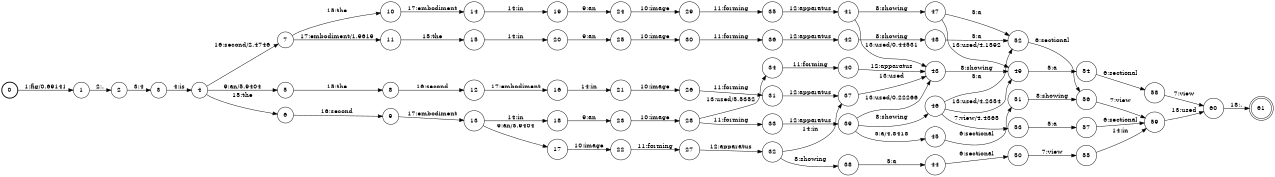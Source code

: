 digraph FST {
rankdir = LR;
size = "8.5,11";
label = "";
center = 1;
orientation = Portrait;
ranksep = "0.4";
nodesep = "0.25";
0 [label = "0", shape = circle, style = bold, fontsize = 14]
	0 -> 1 [label = "1:fig/0.69141", fontsize = 14];
1 [label = "1", shape = circle, style = solid, fontsize = 14]
	1 -> 2 [label = "2:.", fontsize = 14];
2 [label = "2", shape = circle, style = solid, fontsize = 14]
	2 -> 3 [label = "3:4", fontsize = 14];
3 [label = "3", shape = circle, style = solid, fontsize = 14]
	3 -> 4 [label = "4:is", fontsize = 14];
4 [label = "4", shape = circle, style = solid, fontsize = 14]
	4 -> 5 [label = "9:an/5.9404", fontsize = 14];
	4 -> 6 [label = "15:the", fontsize = 14];
	4 -> 7 [label = "16:second/2.4746", fontsize = 14];
5 [label = "5", shape = circle, style = solid, fontsize = 14]
	5 -> 8 [label = "15:the", fontsize = 14];
6 [label = "6", shape = circle, style = solid, fontsize = 14]
	6 -> 9 [label = "16:second", fontsize = 14];
7 [label = "7", shape = circle, style = solid, fontsize = 14]
	7 -> 10 [label = "15:the", fontsize = 14];
	7 -> 11 [label = "17:embodiment/1.9619", fontsize = 14];
8 [label = "8", shape = circle, style = solid, fontsize = 14]
	8 -> 12 [label = "16:second", fontsize = 14];
9 [label = "9", shape = circle, style = solid, fontsize = 14]
	9 -> 13 [label = "17:embodiment", fontsize = 14];
10 [label = "10", shape = circle, style = solid, fontsize = 14]
	10 -> 14 [label = "17:embodiment", fontsize = 14];
11 [label = "11", shape = circle, style = solid, fontsize = 14]
	11 -> 15 [label = "15:the", fontsize = 14];
12 [label = "12", shape = circle, style = solid, fontsize = 14]
	12 -> 16 [label = "17:embodiment", fontsize = 14];
13 [label = "13", shape = circle, style = solid, fontsize = 14]
	13 -> 17 [label = "9:an/5.9404", fontsize = 14];
	13 -> 18 [label = "14:in", fontsize = 14];
14 [label = "14", shape = circle, style = solid, fontsize = 14]
	14 -> 19 [label = "14:in", fontsize = 14];
15 [label = "15", shape = circle, style = solid, fontsize = 14]
	15 -> 20 [label = "14:in", fontsize = 14];
16 [label = "16", shape = circle, style = solid, fontsize = 14]
	16 -> 21 [label = "14:in", fontsize = 14];
17 [label = "17", shape = circle, style = solid, fontsize = 14]
	17 -> 22 [label = "10:image", fontsize = 14];
18 [label = "18", shape = circle, style = solid, fontsize = 14]
	18 -> 23 [label = "9:an", fontsize = 14];
19 [label = "19", shape = circle, style = solid, fontsize = 14]
	19 -> 24 [label = "9:an", fontsize = 14];
20 [label = "20", shape = circle, style = solid, fontsize = 14]
	20 -> 25 [label = "9:an", fontsize = 14];
21 [label = "21", shape = circle, style = solid, fontsize = 14]
	21 -> 26 [label = "10:image", fontsize = 14];
22 [label = "22", shape = circle, style = solid, fontsize = 14]
	22 -> 27 [label = "11:forming", fontsize = 14];
23 [label = "23", shape = circle, style = solid, fontsize = 14]
	23 -> 28 [label = "10:image", fontsize = 14];
24 [label = "24", shape = circle, style = solid, fontsize = 14]
	24 -> 29 [label = "10:image", fontsize = 14];
25 [label = "25", shape = circle, style = solid, fontsize = 14]
	25 -> 30 [label = "10:image", fontsize = 14];
26 [label = "26", shape = circle, style = solid, fontsize = 14]
	26 -> 31 [label = "11:forming", fontsize = 14];
27 [label = "27", shape = circle, style = solid, fontsize = 14]
	27 -> 32 [label = "12:apparatus", fontsize = 14];
28 [label = "28", shape = circle, style = solid, fontsize = 14]
	28 -> 33 [label = "11:forming", fontsize = 14];
	28 -> 34 [label = "13:used/5.5352", fontsize = 14];
29 [label = "29", shape = circle, style = solid, fontsize = 14]
	29 -> 35 [label = "11:forming", fontsize = 14];
30 [label = "30", shape = circle, style = solid, fontsize = 14]
	30 -> 36 [label = "11:forming", fontsize = 14];
31 [label = "31", shape = circle, style = solid, fontsize = 14]
	31 -> 37 [label = "12:apparatus", fontsize = 14];
32 [label = "32", shape = circle, style = solid, fontsize = 14]
	32 -> 38 [label = "8:showing", fontsize = 14];
	32 -> 37 [label = "14:in", fontsize = 14];
33 [label = "33", shape = circle, style = solid, fontsize = 14]
	33 -> 39 [label = "12:apparatus", fontsize = 14];
34 [label = "34", shape = circle, style = solid, fontsize = 14]
	34 -> 40 [label = "11:forming", fontsize = 14];
35 [label = "35", shape = circle, style = solid, fontsize = 14]
	35 -> 41 [label = "12:apparatus", fontsize = 14];
36 [label = "36", shape = circle, style = solid, fontsize = 14]
	36 -> 42 [label = "12:apparatus", fontsize = 14];
37 [label = "37", shape = circle, style = solid, fontsize = 14]
	37 -> 43 [label = "13:used", fontsize = 14];
38 [label = "38", shape = circle, style = solid, fontsize = 14]
	38 -> 44 [label = "5:a", fontsize = 14];
39 [label = "39", shape = circle, style = solid, fontsize = 14]
	39 -> 45 [label = "5:a/4.8418", fontsize = 14];
	39 -> 46 [label = "8:showing", fontsize = 14];
	39 -> 43 [label = "13:used/0.22266", fontsize = 14];
40 [label = "40", shape = circle, style = solid, fontsize = 14]
	40 -> 43 [label = "12:apparatus", fontsize = 14];
41 [label = "41", shape = circle, style = solid, fontsize = 14]
	41 -> 47 [label = "8:showing", fontsize = 14];
	41 -> 43 [label = "13:used/0.44531", fontsize = 14];
42 [label = "42", shape = circle, style = solid, fontsize = 14]
	42 -> 48 [label = "8:showing", fontsize = 14];
43 [label = "43", shape = circle, style = solid, fontsize = 14]
	43 -> 49 [label = "8:showing", fontsize = 14];
44 [label = "44", shape = circle, style = solid, fontsize = 14]
	44 -> 50 [label = "6:sectional", fontsize = 14];
45 [label = "45", shape = circle, style = solid, fontsize = 14]
	45 -> 51 [label = "6:sectional", fontsize = 14];
46 [label = "46", shape = circle, style = solid, fontsize = 14]
	46 -> 52 [label = "5:a", fontsize = 14];
	46 -> 53 [label = "7:view/4.4365", fontsize = 14];
	46 -> 49 [label = "13:used/4.2354", fontsize = 14];
47 [label = "47", shape = circle, style = solid, fontsize = 14]
	47 -> 52 [label = "5:a", fontsize = 14];
	47 -> 49 [label = "13:used/4.1592", fontsize = 14];
48 [label = "48", shape = circle, style = solid, fontsize = 14]
	48 -> 52 [label = "5:a", fontsize = 14];
49 [label = "49", shape = circle, style = solid, fontsize = 14]
	49 -> 54 [label = "5:a", fontsize = 14];
50 [label = "50", shape = circle, style = solid, fontsize = 14]
	50 -> 55 [label = "7:view", fontsize = 14];
51 [label = "51", shape = circle, style = solid, fontsize = 14]
	51 -> 56 [label = "8:showing", fontsize = 14];
52 [label = "52", shape = circle, style = solid, fontsize = 14]
	52 -> 56 [label = "6:sectional", fontsize = 14];
53 [label = "53", shape = circle, style = solid, fontsize = 14]
	53 -> 57 [label = "5:a", fontsize = 14];
54 [label = "54", shape = circle, style = solid, fontsize = 14]
	54 -> 58 [label = "6:sectional", fontsize = 14];
55 [label = "55", shape = circle, style = solid, fontsize = 14]
	55 -> 59 [label = "14:in", fontsize = 14];
56 [label = "56", shape = circle, style = solid, fontsize = 14]
	56 -> 59 [label = "7:view", fontsize = 14];
57 [label = "57", shape = circle, style = solid, fontsize = 14]
	57 -> 59 [label = "6:sectional", fontsize = 14];
58 [label = "58", shape = circle, style = solid, fontsize = 14]
	58 -> 60 [label = "7:view", fontsize = 14];
59 [label = "59", shape = circle, style = solid, fontsize = 14]
	59 -> 60 [label = "13:used", fontsize = 14];
60 [label = "60", shape = circle, style = solid, fontsize = 14]
	60 -> 61 [label = "18:.", fontsize = 14];
61 [label = "61", shape = doublecircle, style = solid, fontsize = 14]
}
